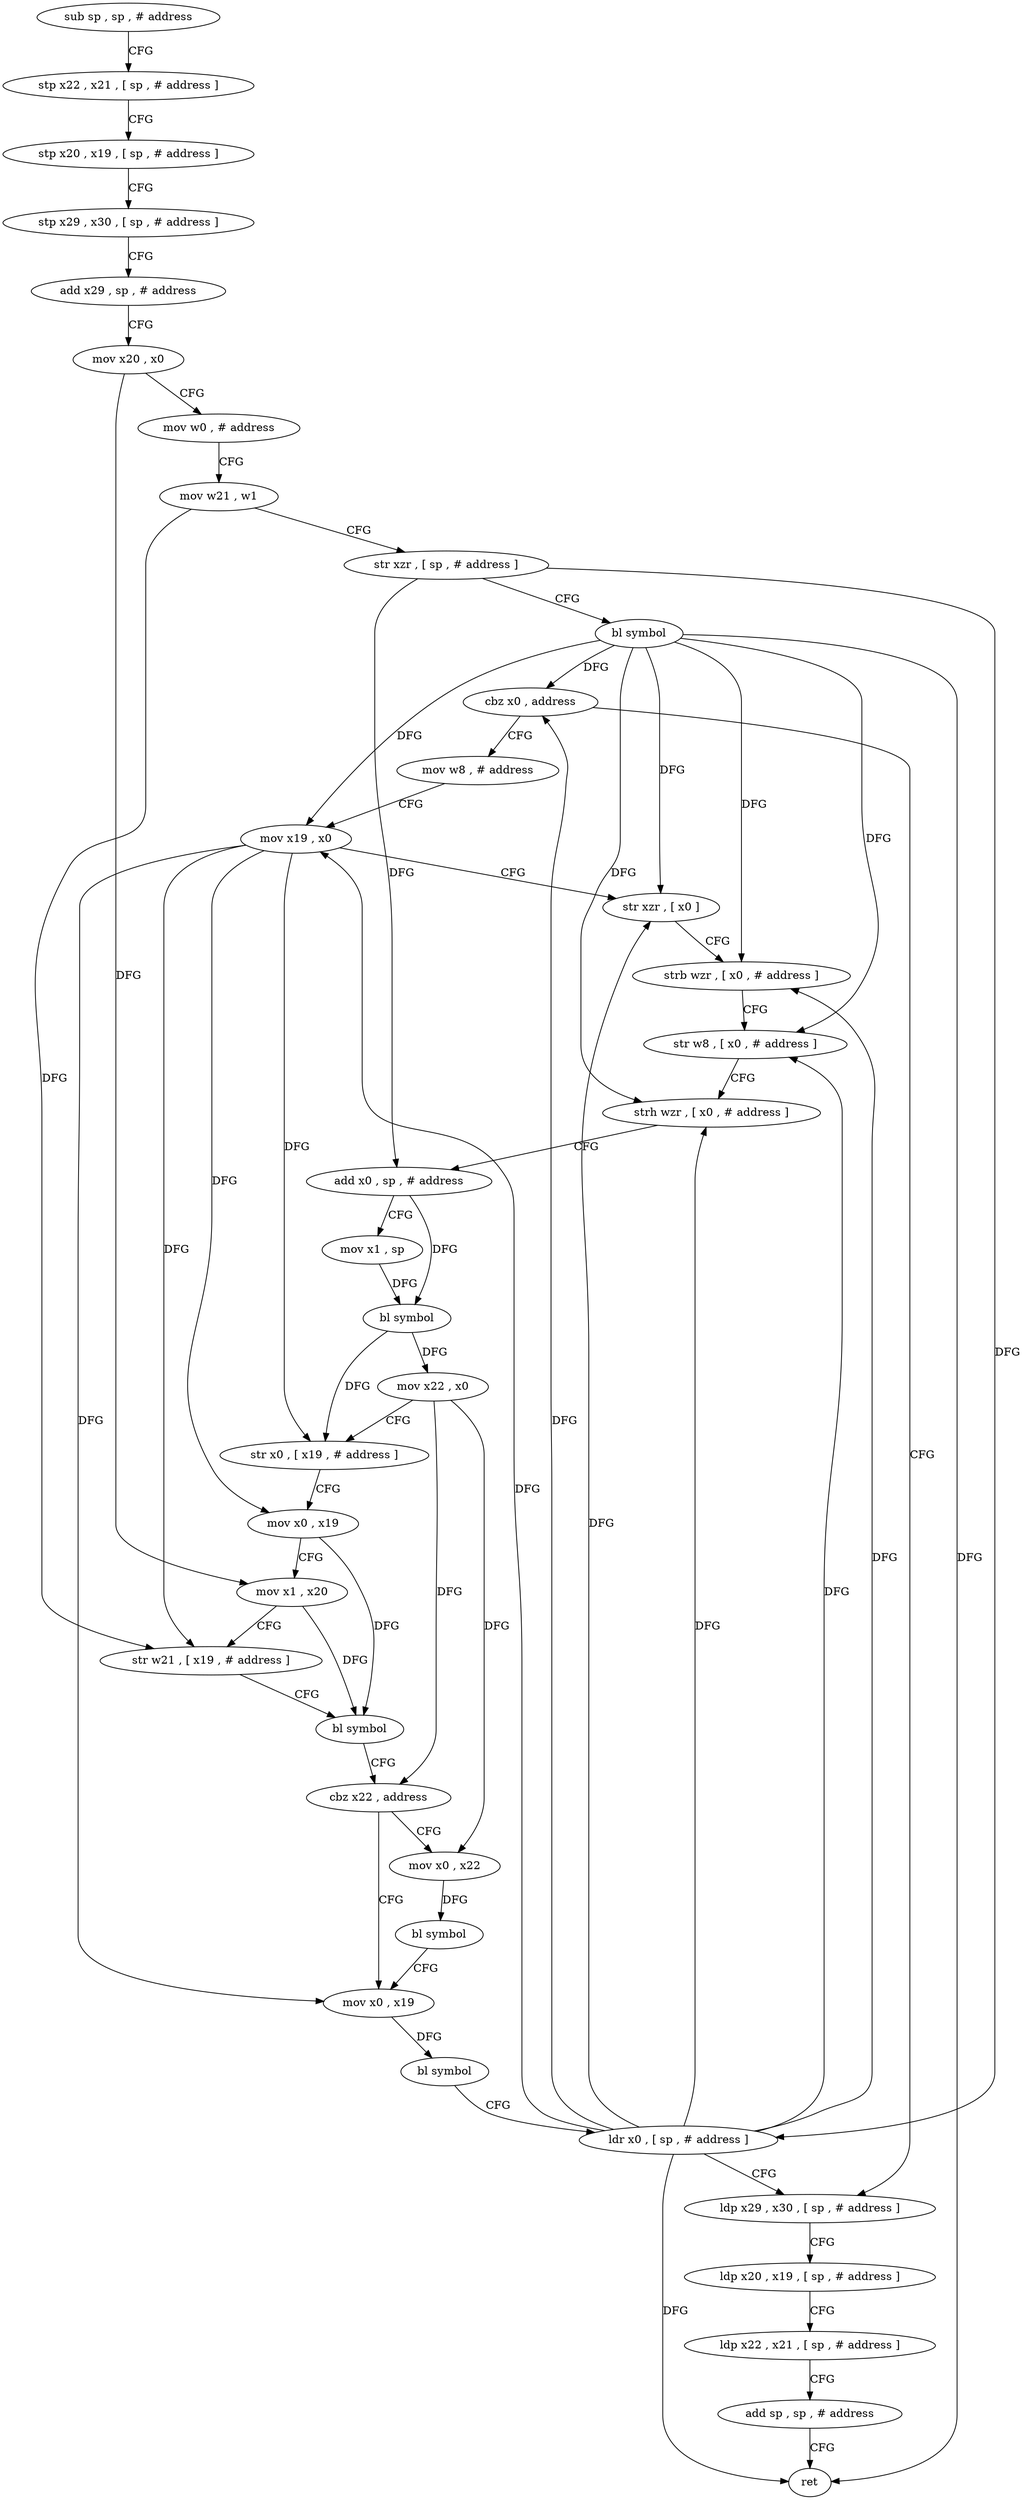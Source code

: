 digraph "func" {
"105344" [label = "sub sp , sp , # address" ]
"105348" [label = "stp x22 , x21 , [ sp , # address ]" ]
"105352" [label = "stp x20 , x19 , [ sp , # address ]" ]
"105356" [label = "stp x29 , x30 , [ sp , # address ]" ]
"105360" [label = "add x29 , sp , # address" ]
"105364" [label = "mov x20 , x0" ]
"105368" [label = "mov w0 , # address" ]
"105372" [label = "mov w21 , w1" ]
"105376" [label = "str xzr , [ sp , # address ]" ]
"105380" [label = "bl symbol" ]
"105384" [label = "cbz x0 , address" ]
"105472" [label = "ldp x29 , x30 , [ sp , # address ]" ]
"105388" [label = "mov w8 , # address" ]
"105476" [label = "ldp x20 , x19 , [ sp , # address ]" ]
"105480" [label = "ldp x22 , x21 , [ sp , # address ]" ]
"105484" [label = "add sp , sp , # address" ]
"105488" [label = "ret" ]
"105392" [label = "mov x19 , x0" ]
"105396" [label = "str xzr , [ x0 ]" ]
"105400" [label = "strb wzr , [ x0 , # address ]" ]
"105404" [label = "str w8 , [ x0 , # address ]" ]
"105408" [label = "strh wzr , [ x0 , # address ]" ]
"105412" [label = "add x0 , sp , # address" ]
"105416" [label = "mov x1 , sp" ]
"105420" [label = "bl symbol" ]
"105424" [label = "mov x22 , x0" ]
"105428" [label = "str x0 , [ x19 , # address ]" ]
"105432" [label = "mov x0 , x19" ]
"105436" [label = "mov x1 , x20" ]
"105440" [label = "str w21 , [ x19 , # address ]" ]
"105444" [label = "bl symbol" ]
"105448" [label = "cbz x22 , address" ]
"105460" [label = "mov x0 , x19" ]
"105452" [label = "mov x0 , x22" ]
"105464" [label = "bl symbol" ]
"105468" [label = "ldr x0 , [ sp , # address ]" ]
"105456" [label = "bl symbol" ]
"105344" -> "105348" [ label = "CFG" ]
"105348" -> "105352" [ label = "CFG" ]
"105352" -> "105356" [ label = "CFG" ]
"105356" -> "105360" [ label = "CFG" ]
"105360" -> "105364" [ label = "CFG" ]
"105364" -> "105368" [ label = "CFG" ]
"105364" -> "105436" [ label = "DFG" ]
"105368" -> "105372" [ label = "CFG" ]
"105372" -> "105376" [ label = "CFG" ]
"105372" -> "105440" [ label = "DFG" ]
"105376" -> "105380" [ label = "CFG" ]
"105376" -> "105468" [ label = "DFG" ]
"105376" -> "105412" [ label = "DFG" ]
"105380" -> "105384" [ label = "DFG" ]
"105380" -> "105488" [ label = "DFG" ]
"105380" -> "105392" [ label = "DFG" ]
"105380" -> "105396" [ label = "DFG" ]
"105380" -> "105400" [ label = "DFG" ]
"105380" -> "105404" [ label = "DFG" ]
"105380" -> "105408" [ label = "DFG" ]
"105384" -> "105472" [ label = "CFG" ]
"105384" -> "105388" [ label = "CFG" ]
"105472" -> "105476" [ label = "CFG" ]
"105388" -> "105392" [ label = "CFG" ]
"105476" -> "105480" [ label = "CFG" ]
"105480" -> "105484" [ label = "CFG" ]
"105484" -> "105488" [ label = "CFG" ]
"105392" -> "105396" [ label = "CFG" ]
"105392" -> "105428" [ label = "DFG" ]
"105392" -> "105432" [ label = "DFG" ]
"105392" -> "105440" [ label = "DFG" ]
"105392" -> "105460" [ label = "DFG" ]
"105396" -> "105400" [ label = "CFG" ]
"105400" -> "105404" [ label = "CFG" ]
"105404" -> "105408" [ label = "CFG" ]
"105408" -> "105412" [ label = "CFG" ]
"105412" -> "105416" [ label = "CFG" ]
"105412" -> "105420" [ label = "DFG" ]
"105416" -> "105420" [ label = "DFG" ]
"105420" -> "105424" [ label = "DFG" ]
"105420" -> "105428" [ label = "DFG" ]
"105424" -> "105428" [ label = "CFG" ]
"105424" -> "105448" [ label = "DFG" ]
"105424" -> "105452" [ label = "DFG" ]
"105428" -> "105432" [ label = "CFG" ]
"105432" -> "105436" [ label = "CFG" ]
"105432" -> "105444" [ label = "DFG" ]
"105436" -> "105440" [ label = "CFG" ]
"105436" -> "105444" [ label = "DFG" ]
"105440" -> "105444" [ label = "CFG" ]
"105444" -> "105448" [ label = "CFG" ]
"105448" -> "105460" [ label = "CFG" ]
"105448" -> "105452" [ label = "CFG" ]
"105460" -> "105464" [ label = "DFG" ]
"105452" -> "105456" [ label = "DFG" ]
"105464" -> "105468" [ label = "CFG" ]
"105468" -> "105472" [ label = "CFG" ]
"105468" -> "105384" [ label = "DFG" ]
"105468" -> "105392" [ label = "DFG" ]
"105468" -> "105396" [ label = "DFG" ]
"105468" -> "105400" [ label = "DFG" ]
"105468" -> "105404" [ label = "DFG" ]
"105468" -> "105408" [ label = "DFG" ]
"105468" -> "105488" [ label = "DFG" ]
"105456" -> "105460" [ label = "CFG" ]
}
